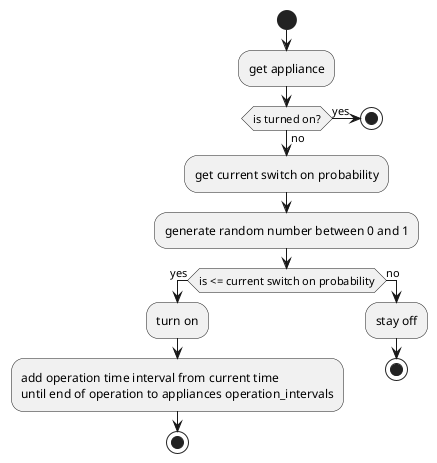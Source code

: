 @startuml
'https://plantuml.com/activity-diagram-beta

start
:get appliance;
if (is turned on?) then (yes)
 stop
else (no)
:get current switch on probability;
:generate random number between 0 and 1;
  if (is <= current switch on probability) then (yes)
  :turn on;
  :add operation time interval from current time\nuntil end of operation to appliances operation_intervals;
  stop
  else (no)
  :stay off;
stop
@enduml
